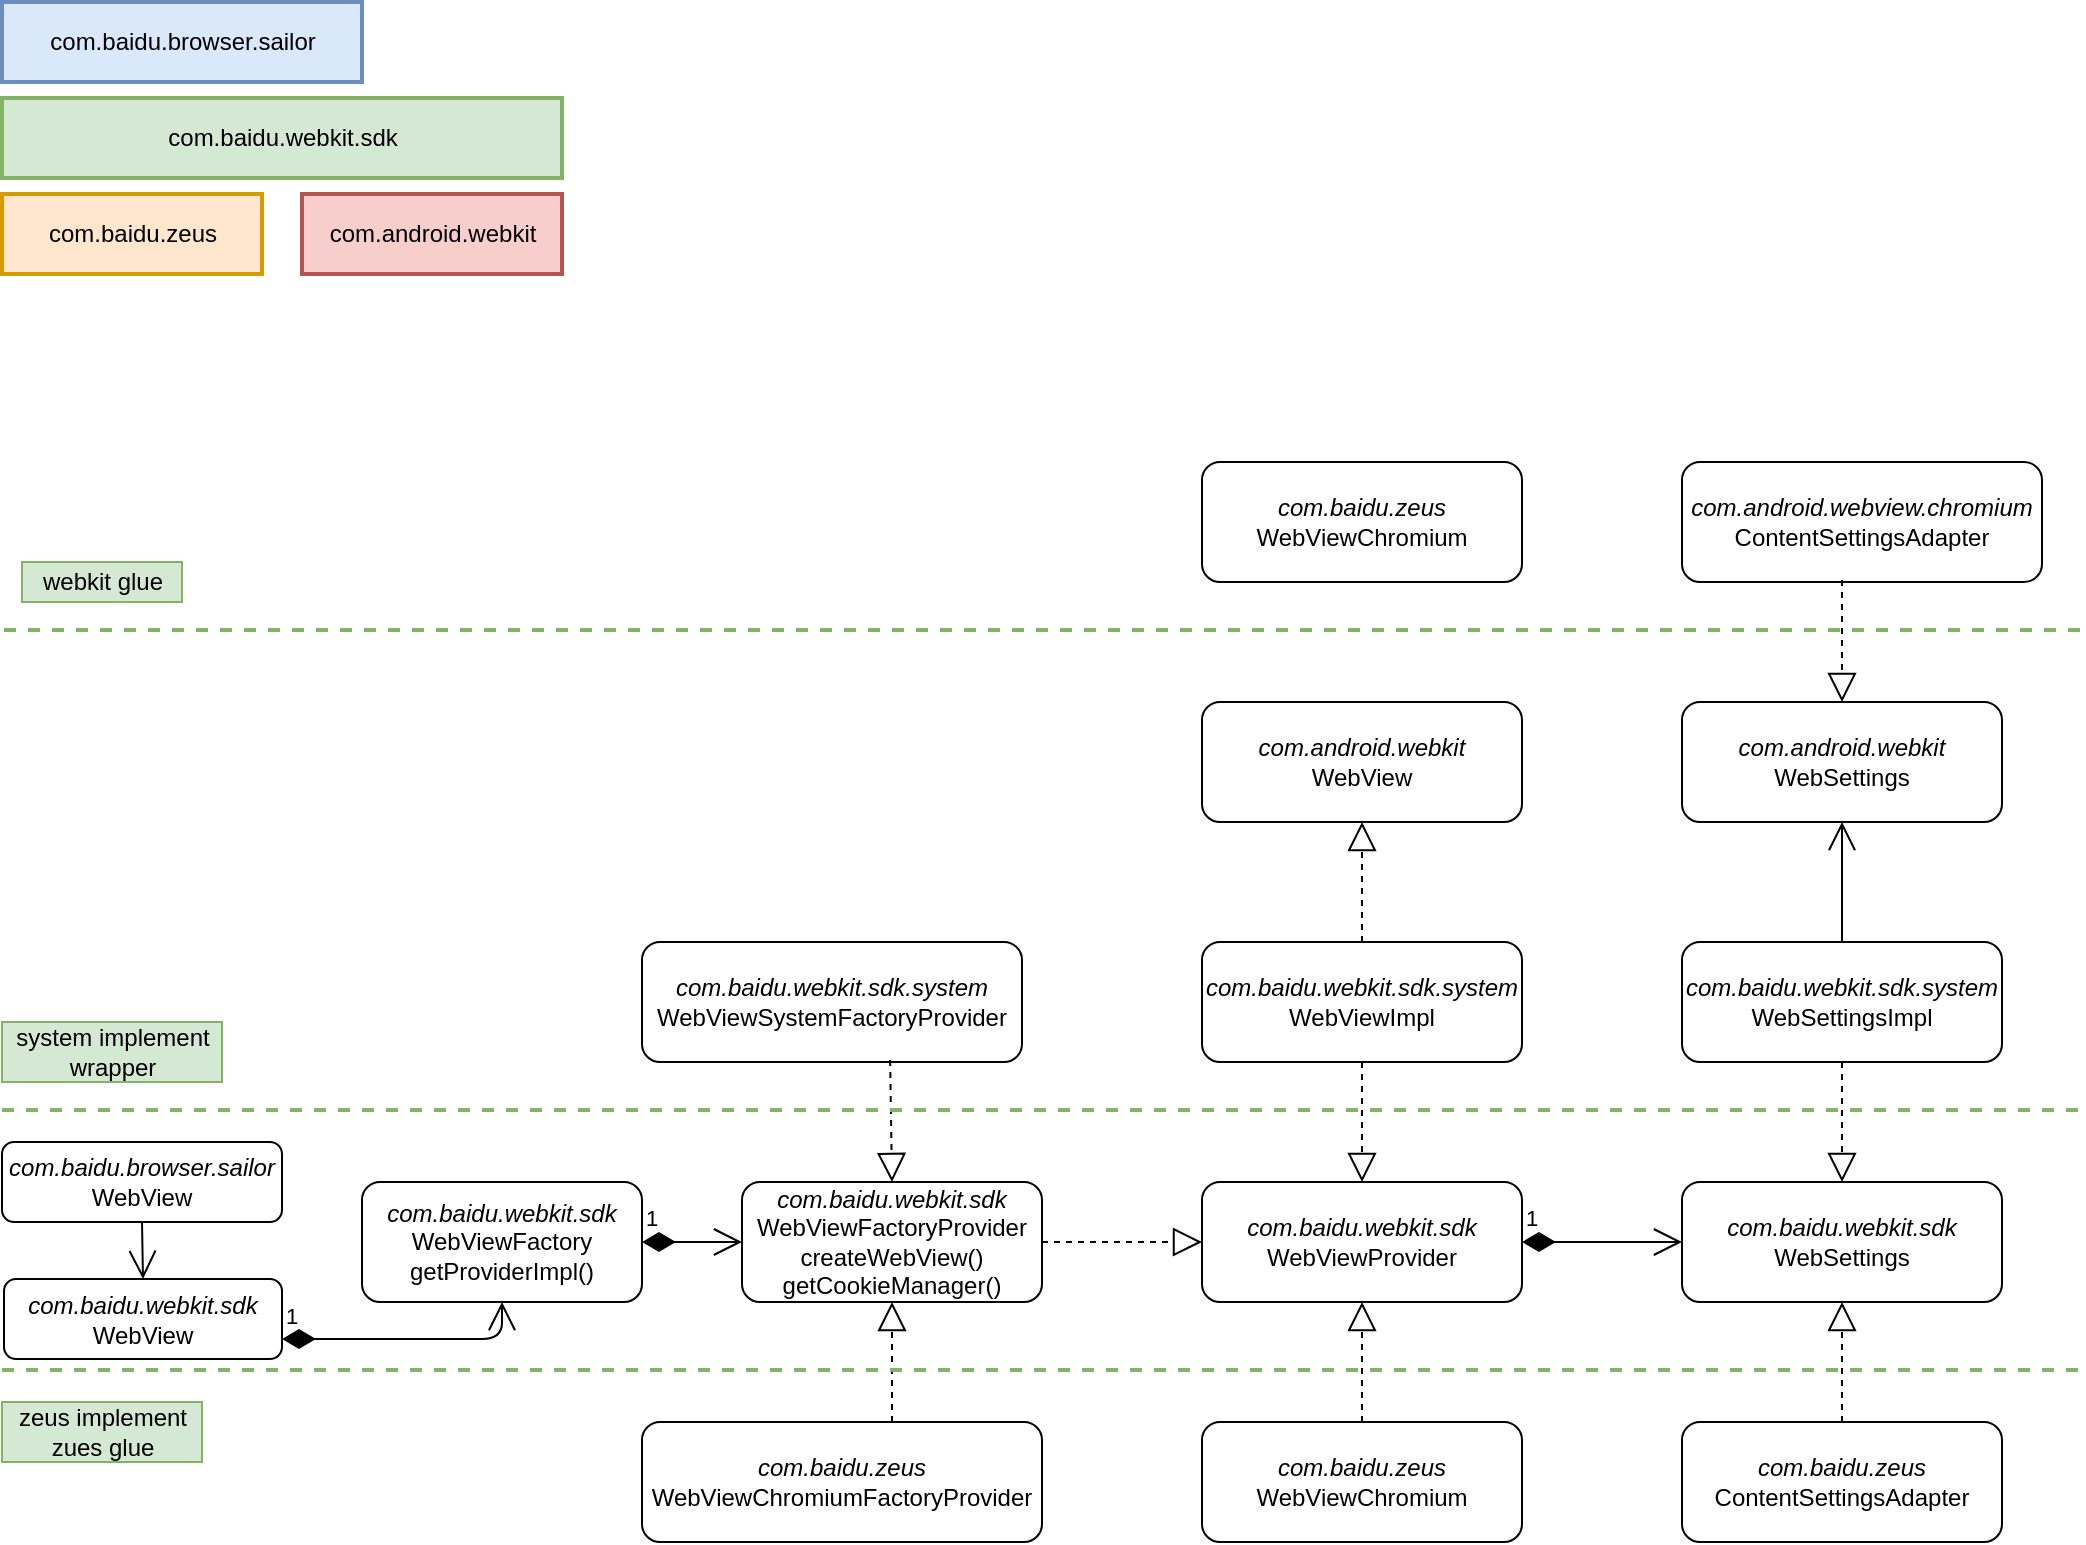 <mxfile version="13.9.9" type="device"><diagram id="jTYRY4Hz99Qd1xbd5ppq" name="第 1 页"><mxGraphModel dx="1773" dy="1894" grid="1" gridSize="10" guides="1" tooltips="1" connect="1" arrows="1" fold="1" page="1" pageScale="1" pageWidth="827" pageHeight="1169" math="0" shadow="0"><root><mxCell id="0"/><mxCell id="1" parent="0"/><mxCell id="H_4tcjmfhE7eeiNaRey9-1" value="&lt;i&gt;com.baidu.webkit.sdk&lt;/i&gt;&lt;br&gt;WebViewProvider" style="rounded=1;whiteSpace=wrap;html=1;" vertex="1" parent="1"><mxGeometry x="-120" y="-530" width="160" height="60" as="geometry"/></mxCell><mxCell id="H_4tcjmfhE7eeiNaRey9-2" value="&lt;i&gt;com.baidu.zeus&lt;/i&gt;&lt;br&gt;WebViewChromium" style="rounded=1;whiteSpace=wrap;html=1;fontStyle=0" vertex="1" parent="1"><mxGeometry x="-120" y="-410" width="160" height="60" as="geometry"/></mxCell><mxCell id="H_4tcjmfhE7eeiNaRey9-3" value="" style="endArrow=block;dashed=1;endFill=0;endSize=12;html=1;exitX=0.5;exitY=0;exitDx=0;exitDy=0;entryX=0.5;entryY=1;entryDx=0;entryDy=0;" edge="1" parent="1" source="H_4tcjmfhE7eeiNaRey9-2" target="H_4tcjmfhE7eeiNaRey9-1"><mxGeometry width="160" relative="1" as="geometry"><mxPoint x="170" y="-290" as="sourcePoint"/><mxPoint x="330" y="-290" as="targetPoint"/></mxGeometry></mxCell><mxCell id="H_4tcjmfhE7eeiNaRey9-4" value="&lt;i&gt;com.baidu.webkit.sdk&lt;/i&gt;&lt;br&gt;WebViewFactoryProvider&lt;br&gt;createWebView()&lt;br&gt;getCookieManager()" style="rounded=1;whiteSpace=wrap;html=1;" vertex="1" parent="1"><mxGeometry x="-350" y="-530" width="150" height="60" as="geometry"/></mxCell><mxCell id="H_4tcjmfhE7eeiNaRey9-5" value="&lt;i&gt;com.baidu.zeus&lt;/i&gt;&lt;br&gt;WebViewChromiumFactoryProvider" style="rounded=1;whiteSpace=wrap;html=1;" vertex="1" parent="1"><mxGeometry x="-400" y="-410" width="200" height="60" as="geometry"/></mxCell><mxCell id="H_4tcjmfhE7eeiNaRey9-6" value="" style="endArrow=block;dashed=1;endFill=0;endSize=12;html=1;entryX=0.5;entryY=1;entryDx=0;entryDy=0;" edge="1" parent="1" target="H_4tcjmfhE7eeiNaRey9-4"><mxGeometry width="160" relative="1" as="geometry"><mxPoint x="-275" y="-410" as="sourcePoint"/><mxPoint x="330" y="-290" as="targetPoint"/></mxGeometry></mxCell><mxCell id="H_4tcjmfhE7eeiNaRey9-7" value="" style="endArrow=block;dashed=1;endFill=0;endSize=12;html=1;exitX=1;exitY=0.5;exitDx=0;exitDy=0;entryX=0;entryY=0.5;entryDx=0;entryDy=0;" edge="1" parent="1" source="H_4tcjmfhE7eeiNaRey9-4" target="H_4tcjmfhE7eeiNaRey9-1"><mxGeometry width="160" relative="1" as="geometry"><mxPoint x="170" y="-290" as="sourcePoint"/><mxPoint x="330" y="-290" as="targetPoint"/></mxGeometry></mxCell><mxCell id="H_4tcjmfhE7eeiNaRey9-8" value="&lt;i&gt;com.baidu.webkit.sdk.system&lt;/i&gt;&lt;br&gt;WebViewSystemFactoryProvider" style="rounded=1;whiteSpace=wrap;html=1;" vertex="1" parent="1"><mxGeometry x="-400" y="-650" width="190" height="60" as="geometry"/></mxCell><mxCell id="H_4tcjmfhE7eeiNaRey9-9" value="" style="endArrow=block;dashed=1;endFill=0;endSize=12;html=1;exitX=0.653;exitY=0.983;exitDx=0;exitDy=0;entryX=0.5;entryY=0;entryDx=0;entryDy=0;exitPerimeter=0;" edge="1" parent="1" source="H_4tcjmfhE7eeiNaRey9-8" target="H_4tcjmfhE7eeiNaRey9-4"><mxGeometry width="160" relative="1" as="geometry"><mxPoint x="-270" y="-401.02" as="sourcePoint"/><mxPoint x="-270" y="-460" as="targetPoint"/></mxGeometry></mxCell><mxCell id="H_4tcjmfhE7eeiNaRey9-10" value="&lt;i&gt;com.baidu.webkit.sdk.system&lt;/i&gt;&lt;br&gt;WebViewImpl" style="rounded=1;whiteSpace=wrap;html=1;fontStyle=0" vertex="1" parent="1"><mxGeometry x="-120" y="-650" width="160" height="60" as="geometry"/></mxCell><mxCell id="H_4tcjmfhE7eeiNaRey9-11" value="" style="endArrow=block;dashed=1;endFill=0;endSize=12;html=1;exitX=0.5;exitY=1;exitDx=0;exitDy=0;entryX=0.5;entryY=0;entryDx=0;entryDy=0;" edge="1" parent="1" source="H_4tcjmfhE7eeiNaRey9-10" target="H_4tcjmfhE7eeiNaRey9-1"><mxGeometry width="160" relative="1" as="geometry"><mxPoint x="-30" y="-400" as="sourcePoint"/><mxPoint x="-30" y="-460" as="targetPoint"/></mxGeometry></mxCell><mxCell id="H_4tcjmfhE7eeiNaRey9-12" value="&lt;i&gt;com.android.webkit&lt;/i&gt;&lt;br&gt;WebView" style="rounded=1;whiteSpace=wrap;html=1;fontStyle=0" vertex="1" parent="1"><mxGeometry x="-120" y="-770" width="160" height="60" as="geometry"/></mxCell><mxCell id="H_4tcjmfhE7eeiNaRey9-13" value="" style="endArrow=block;dashed=1;endFill=0;endSize=12;html=1;exitX=0.5;exitY=0;exitDx=0;exitDy=0;entryX=0.5;entryY=1;entryDx=0;entryDy=0;" edge="1" parent="1" source="H_4tcjmfhE7eeiNaRey9-10" target="H_4tcjmfhE7eeiNaRey9-12"><mxGeometry width="160" relative="1" as="geometry"><mxPoint x="-30" y="-580" as="sourcePoint"/><mxPoint x="-30" y="-520" as="targetPoint"/></mxGeometry></mxCell><mxCell id="H_4tcjmfhE7eeiNaRey9-14" value="&lt;i&gt;com.baidu.webkit.sdk&lt;/i&gt;&lt;br&gt;WebSettings" style="rounded=1;whiteSpace=wrap;html=1;" vertex="1" parent="1"><mxGeometry x="120" y="-530" width="160" height="60" as="geometry"/></mxCell><mxCell id="H_4tcjmfhE7eeiNaRey9-15" value="&lt;i&gt;com.baidu.webkit.sdk.system&lt;/i&gt;&lt;br&gt;WebSettingsImpl" style="rounded=1;whiteSpace=wrap;html=1;fontStyle=0" vertex="1" parent="1"><mxGeometry x="120" y="-650" width="160" height="60" as="geometry"/></mxCell><mxCell id="H_4tcjmfhE7eeiNaRey9-16" value="&lt;i&gt;com.android.webkit&lt;/i&gt;&lt;br&gt;WebSettings" style="rounded=1;whiteSpace=wrap;html=1;fontStyle=0" vertex="1" parent="1"><mxGeometry x="120" y="-770" width="160" height="60" as="geometry"/></mxCell><mxCell id="H_4tcjmfhE7eeiNaRey9-17" value="" style="endArrow=open;endFill=1;endSize=12;html=1;exitX=0.5;exitY=0;exitDx=0;exitDy=0;entryX=0.5;entryY=1;entryDx=0;entryDy=0;" edge="1" parent="1" source="H_4tcjmfhE7eeiNaRey9-15" target="H_4tcjmfhE7eeiNaRey9-16"><mxGeometry width="160" relative="1" as="geometry"><mxPoint x="90" y="-540" as="sourcePoint"/><mxPoint x="250" y="-540" as="targetPoint"/></mxGeometry></mxCell><mxCell id="H_4tcjmfhE7eeiNaRey9-18" value="1" style="endArrow=open;html=1;endSize=12;startArrow=diamondThin;startSize=14;startFill=1;edgeStyle=orthogonalEdgeStyle;align=left;verticalAlign=bottom;exitX=1;exitY=0.5;exitDx=0;exitDy=0;entryX=0;entryY=0.5;entryDx=0;entryDy=0;" edge="1" parent="1" source="H_4tcjmfhE7eeiNaRey9-1" target="H_4tcjmfhE7eeiNaRey9-14"><mxGeometry x="-1" y="3" relative="1" as="geometry"><mxPoint x="90" y="-540" as="sourcePoint"/><mxPoint x="250" y="-540" as="targetPoint"/></mxGeometry></mxCell><mxCell id="H_4tcjmfhE7eeiNaRey9-19" value="" style="endArrow=block;dashed=1;endFill=0;endSize=12;html=1;exitX=0.5;exitY=1;exitDx=0;exitDy=0;entryX=0.5;entryY=0;entryDx=0;entryDy=0;" edge="1" parent="1" source="H_4tcjmfhE7eeiNaRey9-15" target="H_4tcjmfhE7eeiNaRey9-14"><mxGeometry width="160" relative="1" as="geometry"><mxPoint x="90" y="-540" as="sourcePoint"/><mxPoint x="250" y="-540" as="targetPoint"/></mxGeometry></mxCell><mxCell id="H_4tcjmfhE7eeiNaRey9-20" value="&lt;i&gt;com.baidu.zeus&lt;/i&gt;&lt;br&gt;ContentSettingsAdapter" style="rounded=1;whiteSpace=wrap;html=1;fontStyle=0" vertex="1" parent="1"><mxGeometry x="120" y="-410" width="160" height="60" as="geometry"/></mxCell><mxCell id="H_4tcjmfhE7eeiNaRey9-21" value="" style="endArrow=block;dashed=1;endFill=0;endSize=12;html=1;exitX=0.5;exitY=0;exitDx=0;exitDy=0;entryX=0.5;entryY=1;entryDx=0;entryDy=0;" edge="1" parent="1" source="H_4tcjmfhE7eeiNaRey9-20" target="H_4tcjmfhE7eeiNaRey9-14"><mxGeometry width="160" relative="1" as="geometry"><mxPoint x="-30" y="-400" as="sourcePoint"/><mxPoint x="-30" y="-460" as="targetPoint"/></mxGeometry></mxCell><mxCell id="H_4tcjmfhE7eeiNaRey9-22" value="" style="line;strokeWidth=2;fillColor=#d5e8d4;align=left;verticalAlign=middle;spacingTop=-1;spacingLeft=3;spacingRight=3;rotatable=0;labelPosition=right;points=[];portConstraint=eastwest;dashed=1;strokeColor=#82b366;" vertex="1" parent="1"><mxGeometry x="-720" y="-440" width="1040" height="8" as="geometry"/></mxCell><mxCell id="H_4tcjmfhE7eeiNaRey9-23" value="&lt;i&gt;com.android.webview.chromium&lt;br&gt;&lt;/i&gt;ContentSettingsAdapter" style="rounded=1;whiteSpace=wrap;html=1;fontStyle=0" vertex="1" parent="1"><mxGeometry x="120" y="-890" width="180" height="60" as="geometry"/></mxCell><mxCell id="H_4tcjmfhE7eeiNaRey9-24" value="&lt;i&gt;com.baidu.zeus&lt;/i&gt;&lt;br&gt;WebViewChromium" style="rounded=1;whiteSpace=wrap;html=1;fontStyle=0" vertex="1" parent="1"><mxGeometry x="-120" y="-890" width="160" height="60" as="geometry"/></mxCell><mxCell id="H_4tcjmfhE7eeiNaRey9-25" value="" style="endArrow=block;dashed=1;endFill=0;endSize=12;html=1;entryX=0.5;entryY=0;entryDx=0;entryDy=0;" edge="1" parent="1" target="H_4tcjmfhE7eeiNaRey9-16"><mxGeometry width="160" relative="1" as="geometry"><mxPoint x="200" y="-831" as="sourcePoint"/><mxPoint x="160" y="-600" as="targetPoint"/></mxGeometry></mxCell><mxCell id="H_4tcjmfhE7eeiNaRey9-26" value="" style="line;strokeWidth=2;fillColor=#d5e8d4;align=left;verticalAlign=middle;spacingTop=-1;spacingLeft=3;spacingRight=3;rotatable=0;labelPosition=right;points=[];portConstraint=eastwest;dashed=1;strokeColor=#82b366;" vertex="1" parent="1"><mxGeometry x="-719" y="-810" width="1039" height="8" as="geometry"/></mxCell><mxCell id="H_4tcjmfhE7eeiNaRey9-27" value="zeus implement&lt;br&gt;zues glue" style="text;html=1;resizable=0;autosize=1;align=center;verticalAlign=middle;points=[];fillColor=#d5e8d4;strokeColor=#82b366;rounded=0;" vertex="1" parent="1"><mxGeometry x="-720" y="-420" width="100" height="30" as="geometry"/></mxCell><mxCell id="H_4tcjmfhE7eeiNaRey9-29" value="" style="line;strokeWidth=2;fillColor=#d5e8d4;align=left;verticalAlign=middle;spacingTop=-1;spacingLeft=3;spacingRight=3;rotatable=0;labelPosition=right;points=[];portConstraint=eastwest;dashed=1;strokeColor=#82b366;" vertex="1" parent="1"><mxGeometry x="-720" y="-570" width="1040" height="8" as="geometry"/></mxCell><mxCell id="H_4tcjmfhE7eeiNaRey9-30" value="system implement &lt;br&gt;wrapper" style="text;html=1;resizable=0;autosize=1;align=center;verticalAlign=middle;points=[];fillColor=#d5e8d4;strokeColor=#82b366;rounded=0;" vertex="1" parent="1"><mxGeometry x="-720" y="-610" width="110" height="30" as="geometry"/></mxCell><mxCell id="H_4tcjmfhE7eeiNaRey9-31" value="webkit glue" style="text;html=1;resizable=0;autosize=1;align=center;verticalAlign=middle;points=[];fillColor=#d5e8d4;strokeColor=#82b366;rounded=0;" vertex="1" parent="1"><mxGeometry x="-710" y="-840" width="80" height="20" as="geometry"/></mxCell><mxCell id="H_4tcjmfhE7eeiNaRey9-35" value="&lt;i&gt;com.baidu.browser.sailor&lt;/i&gt;&lt;br&gt;WebView" style="rounded=1;whiteSpace=wrap;html=1;" vertex="1" parent="1"><mxGeometry x="-720" y="-550" width="140" height="40" as="geometry"/></mxCell><mxCell id="H_4tcjmfhE7eeiNaRey9-36" value="&lt;i&gt;com.baidu.webkit.sdk&lt;/i&gt;&lt;br&gt;WebView" style="rounded=1;whiteSpace=wrap;html=1;" vertex="1" parent="1"><mxGeometry x="-719" y="-481.5" width="139" height="40" as="geometry"/></mxCell><mxCell id="H_4tcjmfhE7eeiNaRey9-37" value="" style="endArrow=open;endFill=1;endSize=12;html=1;exitX=0.5;exitY=1;exitDx=0;exitDy=0;entryX=0.5;entryY=0;entryDx=0;entryDy=0;" edge="1" parent="1" source="H_4tcjmfhE7eeiNaRey9-35" target="H_4tcjmfhE7eeiNaRey9-36"><mxGeometry width="160" relative="1" as="geometry"><mxPoint x="210" y="-640" as="sourcePoint"/><mxPoint x="210" y="-700" as="targetPoint"/></mxGeometry></mxCell><mxCell id="H_4tcjmfhE7eeiNaRey9-45" value="&lt;i&gt;com.baidu.webkit.sdk&lt;/i&gt;&lt;br&gt;WebViewFactory&lt;br&gt;getProviderImpl()" style="rounded=1;whiteSpace=wrap;html=1;" vertex="1" parent="1"><mxGeometry x="-540" y="-530" width="140" height="60" as="geometry"/></mxCell><mxCell id="H_4tcjmfhE7eeiNaRey9-47" value="1" style="endArrow=open;html=1;endSize=12;startArrow=diamondThin;startSize=14;startFill=1;edgeStyle=orthogonalEdgeStyle;align=left;verticalAlign=bottom;entryX=0.5;entryY=1;entryDx=0;entryDy=0;exitX=1;exitY=0.75;exitDx=0;exitDy=0;" edge="1" parent="1" source="H_4tcjmfhE7eeiNaRey9-36" target="H_4tcjmfhE7eeiNaRey9-45"><mxGeometry x="-1" y="3" relative="1" as="geometry"><mxPoint x="50" y="-490" as="sourcePoint"/><mxPoint x="130" y="-490" as="targetPoint"/></mxGeometry></mxCell><mxCell id="H_4tcjmfhE7eeiNaRey9-48" value="1" style="endArrow=open;html=1;endSize=12;startArrow=diamondThin;startSize=14;startFill=1;edgeStyle=orthogonalEdgeStyle;align=left;verticalAlign=bottom;exitX=1;exitY=0.5;exitDx=0;exitDy=0;" edge="1" parent="1" source="H_4tcjmfhE7eeiNaRey9-45"><mxGeometry x="-1" y="3" relative="1" as="geometry"><mxPoint x="-360" y="-530" as="sourcePoint"/><mxPoint x="-350" y="-500" as="targetPoint"/></mxGeometry></mxCell><mxCell id="H_4tcjmfhE7eeiNaRey9-49" value="" style="group" vertex="1" connectable="0" parent="1"><mxGeometry x="-720" y="-1120" width="280" height="136" as="geometry"/></mxCell><mxCell id="H_4tcjmfhE7eeiNaRey9-50" value="com.baidu.browser.sailor" style="html=1;strokeWidth=2;fillColor=#dae8fc;strokeColor=#6c8ebf;" vertex="1" parent="H_4tcjmfhE7eeiNaRey9-49"><mxGeometry width="180" height="40" as="geometry"/></mxCell><mxCell id="H_4tcjmfhE7eeiNaRey9-51" value="com.baidu.zeus" style="html=1;strokeWidth=2;fillColor=#ffe6cc;strokeColor=#d79b00;" vertex="1" parent="H_4tcjmfhE7eeiNaRey9-49"><mxGeometry y="96" width="130" height="40" as="geometry"/></mxCell><mxCell id="H_4tcjmfhE7eeiNaRey9-52" value="com.android.webkit" style="html=1;strokeWidth=2;fillColor=#f8cecc;strokeColor=#b85450;" vertex="1" parent="H_4tcjmfhE7eeiNaRey9-49"><mxGeometry x="150" y="96" width="130" height="40" as="geometry"/></mxCell><mxCell id="H_4tcjmfhE7eeiNaRey9-53" value="com.baidu.webkit.sdk" style="html=1;strokeWidth=2;fillColor=#d5e8d4;strokeColor=#82b366;" vertex="1" parent="H_4tcjmfhE7eeiNaRey9-49"><mxGeometry y="48" width="280" height="40" as="geometry"/></mxCell></root></mxGraphModel></diagram></mxfile>